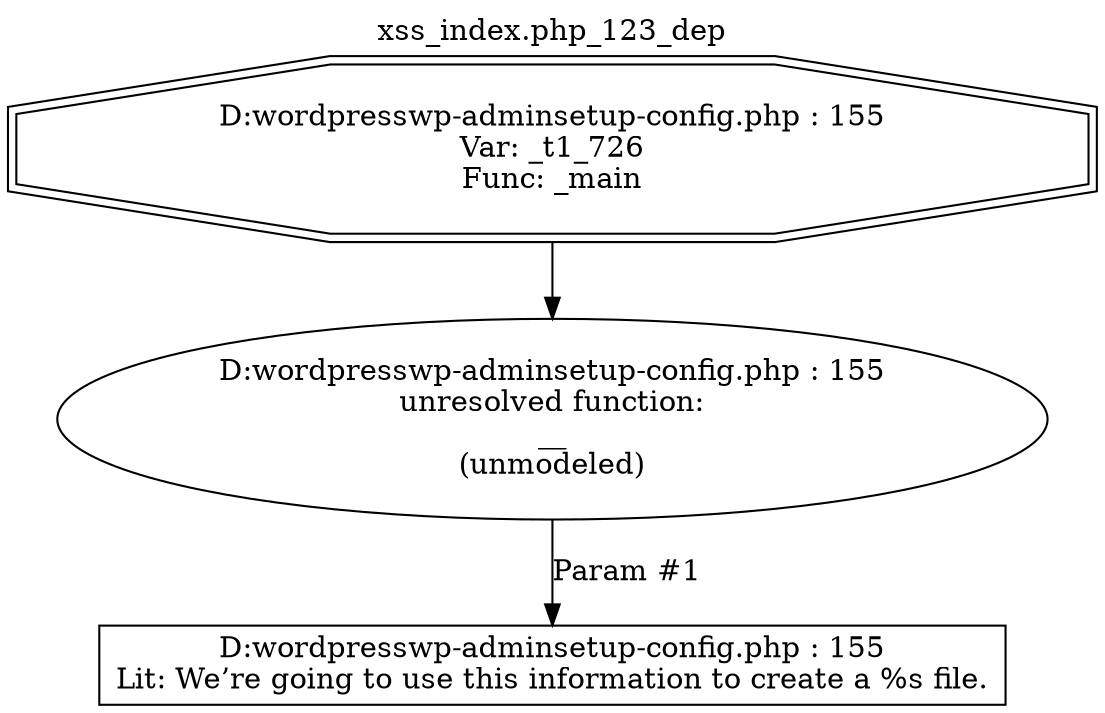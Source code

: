 digraph cfg {
  label="xss_index.php_123_dep";
  labelloc=t;
  n1 [shape=doubleoctagon, label="D:\wordpress\wp-admin\setup-config.php : 155\nVar: _t1_726\nFunc: _main\n"];
  n2 [shape=ellipse, label="D:\wordpress\wp-admin\setup-config.php : 155\nunresolved function:\n__\n(unmodeled)\n"];
  n3 [shape=box, label="D:\wordpress\wp-admin\setup-config.php : 155\nLit: We&#8217;re going to use this information to create a %s file.\n"];
  n1 -> n2;
  n2 -> n3[label="Param #1"];
}
